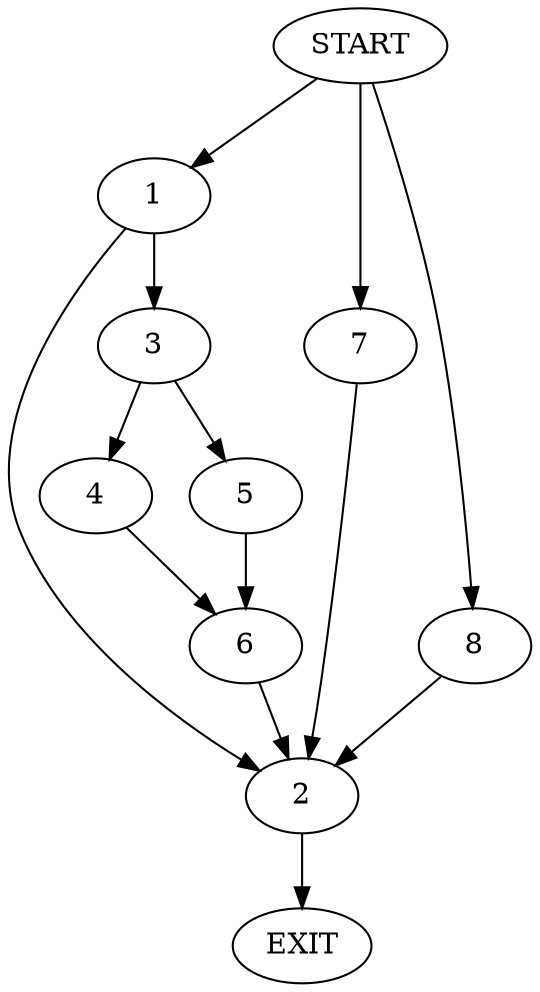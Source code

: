 digraph {
0 [label="START"]
9 [label="EXIT"]
0 -> 1
1 -> 2
1 -> 3
2 -> 9
3 -> 4
3 -> 5
4 -> 6
5 -> 6
6 -> 2
0 -> 7
7 -> 2
0 -> 8
8 -> 2
}
